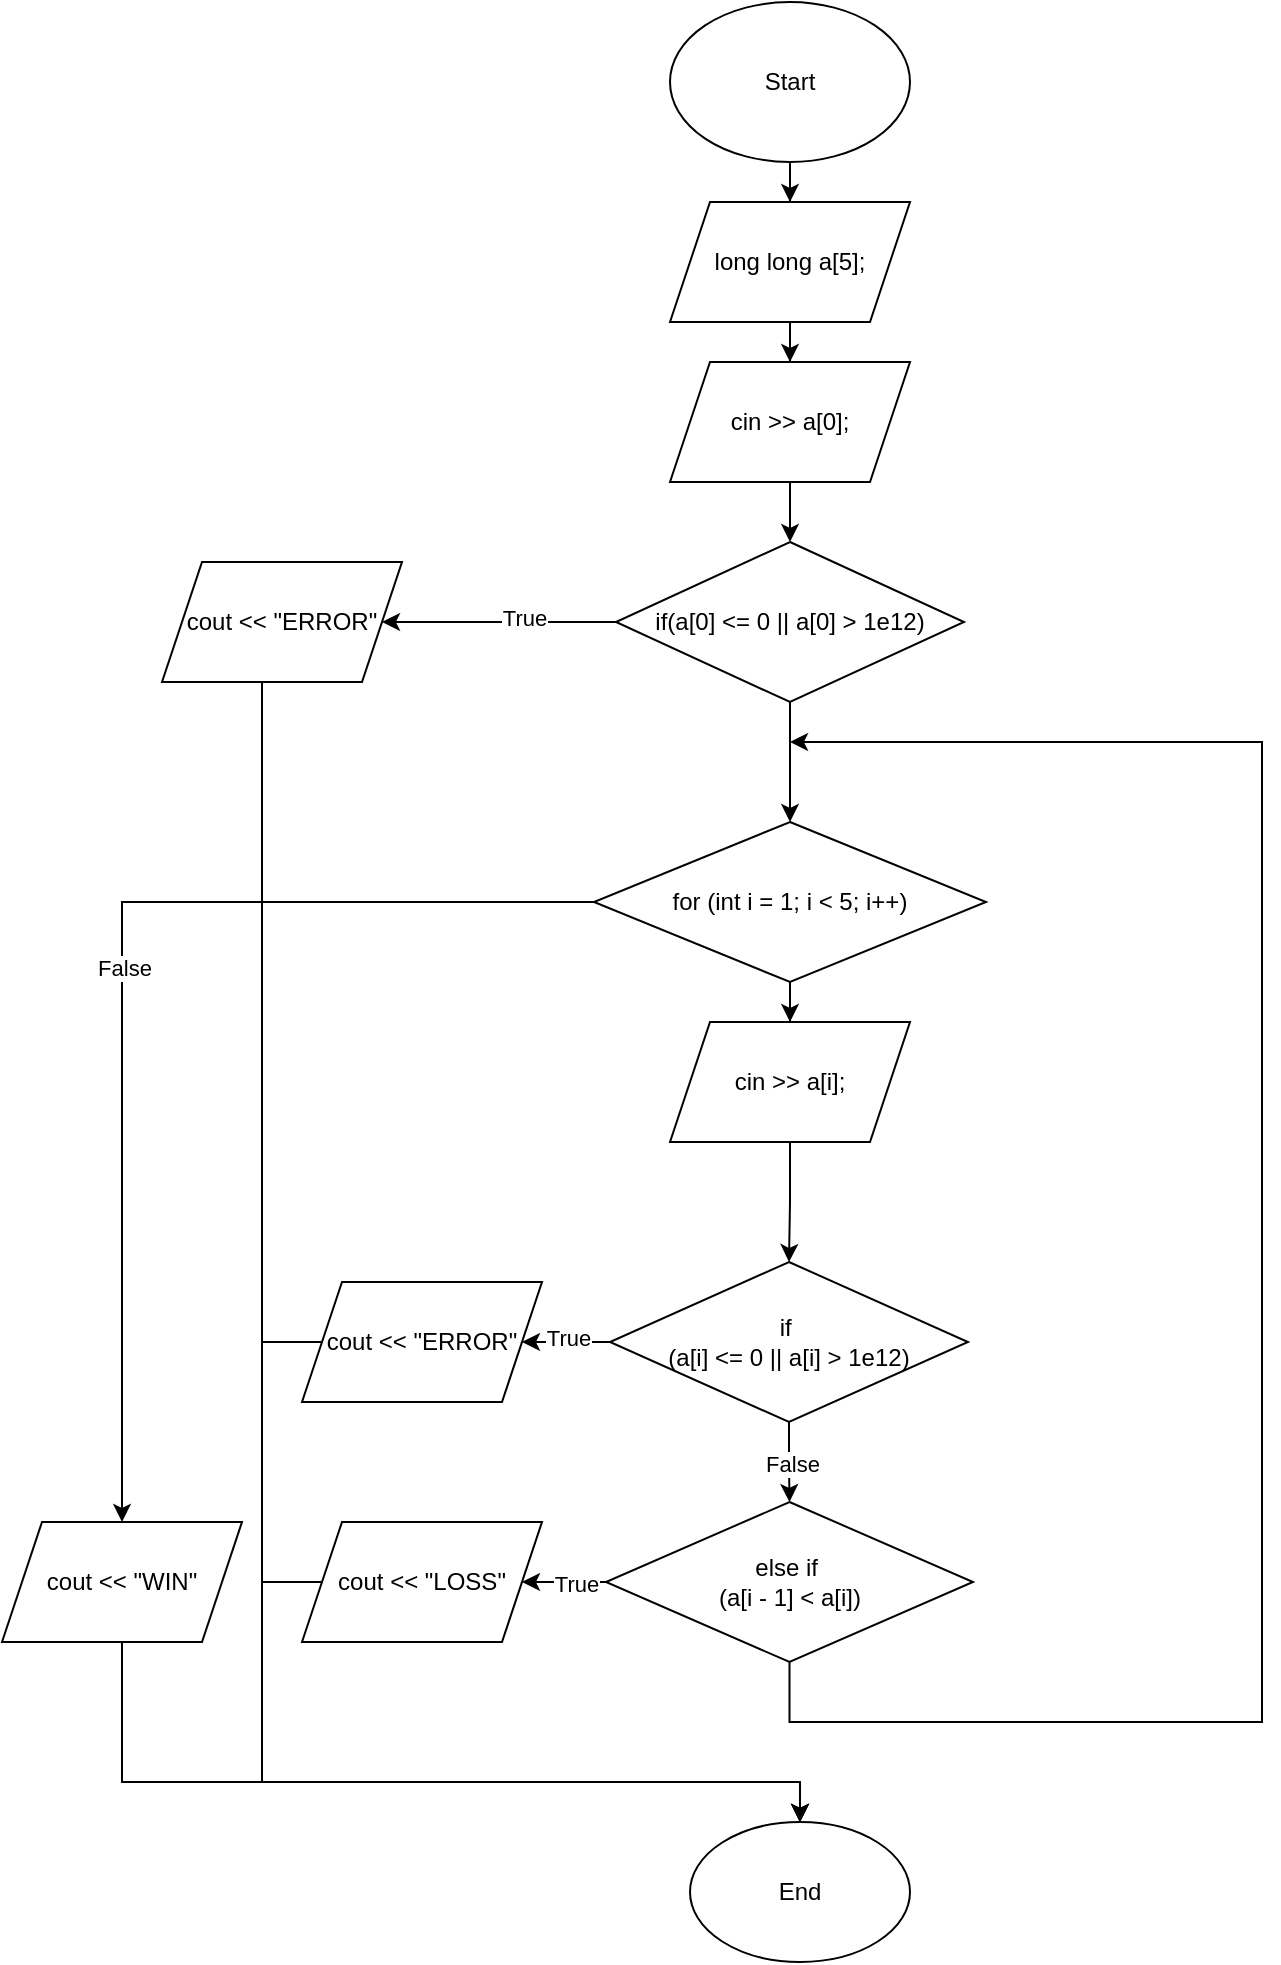 <mxfile version="24.7.17">
  <diagram name="Page-1" id="pVkmn3v7MCIhRTKhNpZ1">
    <mxGraphModel dx="1187" dy="2541" grid="1" gridSize="10" guides="1" tooltips="1" connect="1" arrows="1" fold="1" page="1" pageScale="1" pageWidth="827" pageHeight="1169" math="0" shadow="0">
      <root>
        <mxCell id="0" />
        <mxCell id="1" parent="0" />
        <mxCell id="Tm7bUbzxlXtxKHM9v3Qe-3" value="" style="edgeStyle=orthogonalEdgeStyle;rounded=0;orthogonalLoop=1;jettySize=auto;html=1;" edge="1" parent="1" source="Tm7bUbzxlXtxKHM9v3Qe-1" target="Tm7bUbzxlXtxKHM9v3Qe-2">
          <mxGeometry relative="1" as="geometry" />
        </mxCell>
        <mxCell id="Tm7bUbzxlXtxKHM9v3Qe-1" value="Start" style="ellipse;whiteSpace=wrap;html=1;" vertex="1" parent="1">
          <mxGeometry x="354" y="-10" width="120" height="80" as="geometry" />
        </mxCell>
        <mxCell id="Tm7bUbzxlXtxKHM9v3Qe-5" value="" style="edgeStyle=orthogonalEdgeStyle;rounded=0;orthogonalLoop=1;jettySize=auto;html=1;" edge="1" parent="1" source="Tm7bUbzxlXtxKHM9v3Qe-2" target="Tm7bUbzxlXtxKHM9v3Qe-4">
          <mxGeometry relative="1" as="geometry" />
        </mxCell>
        <mxCell id="Tm7bUbzxlXtxKHM9v3Qe-2" value="long long a[5];" style="shape=parallelogram;perimeter=parallelogramPerimeter;whiteSpace=wrap;html=1;fixedSize=1;" vertex="1" parent="1">
          <mxGeometry x="354" y="90" width="120" height="60" as="geometry" />
        </mxCell>
        <mxCell id="Tm7bUbzxlXtxKHM9v3Qe-7" value="" style="edgeStyle=orthogonalEdgeStyle;rounded=0;orthogonalLoop=1;jettySize=auto;html=1;" edge="1" parent="1" source="Tm7bUbzxlXtxKHM9v3Qe-4" target="Tm7bUbzxlXtxKHM9v3Qe-6">
          <mxGeometry relative="1" as="geometry" />
        </mxCell>
        <mxCell id="Tm7bUbzxlXtxKHM9v3Qe-4" value="cin &amp;gt;&amp;gt; a[0];" style="shape=parallelogram;perimeter=parallelogramPerimeter;whiteSpace=wrap;html=1;fixedSize=1;" vertex="1" parent="1">
          <mxGeometry x="354" y="170" width="120" height="60" as="geometry" />
        </mxCell>
        <mxCell id="Tm7bUbzxlXtxKHM9v3Qe-9" value="" style="edgeStyle=orthogonalEdgeStyle;rounded=0;orthogonalLoop=1;jettySize=auto;html=1;" edge="1" parent="1" source="Tm7bUbzxlXtxKHM9v3Qe-6" target="Tm7bUbzxlXtxKHM9v3Qe-8">
          <mxGeometry relative="1" as="geometry" />
        </mxCell>
        <mxCell id="Tm7bUbzxlXtxKHM9v3Qe-29" value="True" style="edgeLabel;html=1;align=center;verticalAlign=middle;resizable=0;points=[];" vertex="1" connectable="0" parent="Tm7bUbzxlXtxKHM9v3Qe-9">
          <mxGeometry x="-0.214" y="-2" relative="1" as="geometry">
            <mxPoint as="offset" />
          </mxGeometry>
        </mxCell>
        <mxCell id="Tm7bUbzxlXtxKHM9v3Qe-13" value="" style="edgeStyle=orthogonalEdgeStyle;rounded=0;orthogonalLoop=1;jettySize=auto;html=1;" edge="1" parent="1" source="Tm7bUbzxlXtxKHM9v3Qe-6" target="Tm7bUbzxlXtxKHM9v3Qe-12">
          <mxGeometry relative="1" as="geometry" />
        </mxCell>
        <mxCell id="Tm7bUbzxlXtxKHM9v3Qe-6" value="if(a[0] &amp;lt;= 0 || a[0] &amp;gt; 1e12)" style="rhombus;whiteSpace=wrap;html=1;" vertex="1" parent="1">
          <mxGeometry x="327" y="260" width="174" height="80" as="geometry" />
        </mxCell>
        <mxCell id="Tm7bUbzxlXtxKHM9v3Qe-10" style="edgeStyle=orthogonalEdgeStyle;rounded=0;orthogonalLoop=1;jettySize=auto;html=1;entryX=0.5;entryY=0;entryDx=0;entryDy=0;" edge="1" parent="1" source="Tm7bUbzxlXtxKHM9v3Qe-8" target="Tm7bUbzxlXtxKHM9v3Qe-43">
          <mxGeometry relative="1" as="geometry">
            <mxPoint x="160" y="710" as="targetPoint" />
            <Array as="points">
              <mxPoint x="150" y="880" />
              <mxPoint x="419" y="880" />
            </Array>
          </mxGeometry>
        </mxCell>
        <mxCell id="Tm7bUbzxlXtxKHM9v3Qe-8" value="cout &amp;lt;&amp;lt; &quot;ERROR&quot;" style="shape=parallelogram;perimeter=parallelogramPerimeter;whiteSpace=wrap;html=1;fixedSize=1;" vertex="1" parent="1">
          <mxGeometry x="100" y="270" width="120" height="60" as="geometry" />
        </mxCell>
        <mxCell id="Tm7bUbzxlXtxKHM9v3Qe-16" style="edgeStyle=orthogonalEdgeStyle;rounded=0;orthogonalLoop=1;jettySize=auto;html=1;" edge="1" parent="1" source="Tm7bUbzxlXtxKHM9v3Qe-12" target="Tm7bUbzxlXtxKHM9v3Qe-42">
          <mxGeometry relative="1" as="geometry">
            <mxPoint x="70" y="940" as="targetPoint" />
          </mxGeometry>
        </mxCell>
        <mxCell id="Tm7bUbzxlXtxKHM9v3Qe-28" value="False" style="edgeLabel;html=1;align=center;verticalAlign=middle;resizable=0;points=[];" vertex="1" connectable="0" parent="Tm7bUbzxlXtxKHM9v3Qe-16">
          <mxGeometry x="-0.014" y="1" relative="1" as="geometry">
            <mxPoint as="offset" />
          </mxGeometry>
        </mxCell>
        <mxCell id="Tm7bUbzxlXtxKHM9v3Qe-19" value="" style="edgeStyle=orthogonalEdgeStyle;rounded=0;orthogonalLoop=1;jettySize=auto;html=1;" edge="1" parent="1" source="Tm7bUbzxlXtxKHM9v3Qe-12" target="Tm7bUbzxlXtxKHM9v3Qe-18">
          <mxGeometry relative="1" as="geometry" />
        </mxCell>
        <mxCell id="Tm7bUbzxlXtxKHM9v3Qe-12" value="for (int i = 1; i &amp;lt; 5; i++)" style="rhombus;whiteSpace=wrap;html=1;" vertex="1" parent="1">
          <mxGeometry x="316" y="400" width="196" height="80" as="geometry" />
        </mxCell>
        <mxCell id="Tm7bUbzxlXtxKHM9v3Qe-21" value="" style="edgeStyle=orthogonalEdgeStyle;rounded=0;orthogonalLoop=1;jettySize=auto;html=1;" edge="1" parent="1" source="Tm7bUbzxlXtxKHM9v3Qe-18" target="Tm7bUbzxlXtxKHM9v3Qe-20">
          <mxGeometry relative="1" as="geometry" />
        </mxCell>
        <mxCell id="Tm7bUbzxlXtxKHM9v3Qe-18" value="cin &amp;gt;&amp;gt; a[i];" style="shape=parallelogram;perimeter=parallelogramPerimeter;whiteSpace=wrap;html=1;fixedSize=1;" vertex="1" parent="1">
          <mxGeometry x="354" y="500" width="120" height="60" as="geometry" />
        </mxCell>
        <mxCell id="Tm7bUbzxlXtxKHM9v3Qe-26" style="edgeStyle=orthogonalEdgeStyle;rounded=0;orthogonalLoop=1;jettySize=auto;html=1;" edge="1" parent="1" source="Tm7bUbzxlXtxKHM9v3Qe-20" target="Tm7bUbzxlXtxKHM9v3Qe-34">
          <mxGeometry relative="1" as="geometry">
            <mxPoint x="413.5" y="750" as="targetPoint" />
          </mxGeometry>
        </mxCell>
        <mxCell id="Tm7bUbzxlXtxKHM9v3Qe-33" value="False" style="edgeLabel;html=1;align=center;verticalAlign=middle;resizable=0;points=[];" vertex="1" connectable="0" parent="Tm7bUbzxlXtxKHM9v3Qe-26">
          <mxGeometry x="0.01" relative="1" as="geometry">
            <mxPoint x="1" as="offset" />
          </mxGeometry>
        </mxCell>
        <mxCell id="Tm7bUbzxlXtxKHM9v3Qe-31" value="" style="edgeStyle=orthogonalEdgeStyle;rounded=0;orthogonalLoop=1;jettySize=auto;html=1;" edge="1" parent="1" source="Tm7bUbzxlXtxKHM9v3Qe-20" target="Tm7bUbzxlXtxKHM9v3Qe-23">
          <mxGeometry relative="1" as="geometry" />
        </mxCell>
        <mxCell id="Tm7bUbzxlXtxKHM9v3Qe-32" value="True" style="edgeLabel;html=1;align=center;verticalAlign=middle;resizable=0;points=[];" vertex="1" connectable="0" parent="Tm7bUbzxlXtxKHM9v3Qe-31">
          <mxGeometry x="0.182" y="-2" relative="1" as="geometry">
            <mxPoint as="offset" />
          </mxGeometry>
        </mxCell>
        <mxCell id="Tm7bUbzxlXtxKHM9v3Qe-20" value="if&amp;nbsp;&lt;div&gt;(a[i] &amp;lt;= 0 || a[i] &amp;gt; 1e12)&lt;/div&gt;" style="rhombus;whiteSpace=wrap;html=1;" vertex="1" parent="1">
          <mxGeometry x="324" y="620" width="179" height="80" as="geometry" />
        </mxCell>
        <mxCell id="Tm7bUbzxlXtxKHM9v3Qe-25" style="edgeStyle=orthogonalEdgeStyle;rounded=0;orthogonalLoop=1;jettySize=auto;html=1;entryX=0.5;entryY=0;entryDx=0;entryDy=0;" edge="1" parent="1" source="Tm7bUbzxlXtxKHM9v3Qe-23" target="Tm7bUbzxlXtxKHM9v3Qe-43">
          <mxGeometry relative="1" as="geometry">
            <mxPoint x="120" y="660" as="targetPoint" />
            <Array as="points">
              <mxPoint x="150" y="660" />
              <mxPoint x="150" y="880" />
              <mxPoint x="419" y="880" />
            </Array>
          </mxGeometry>
        </mxCell>
        <mxCell id="Tm7bUbzxlXtxKHM9v3Qe-23" value="cout &amp;lt;&amp;lt; &quot;ERROR&quot;" style="shape=parallelogram;perimeter=parallelogramPerimeter;whiteSpace=wrap;html=1;fixedSize=1;" vertex="1" parent="1">
          <mxGeometry x="170" y="630" width="120" height="60" as="geometry" />
        </mxCell>
        <mxCell id="Tm7bUbzxlXtxKHM9v3Qe-35" style="edgeStyle=orthogonalEdgeStyle;rounded=0;orthogonalLoop=1;jettySize=auto;html=1;" edge="1" parent="1" source="Tm7bUbzxlXtxKHM9v3Qe-34" target="Tm7bUbzxlXtxKHM9v3Qe-37">
          <mxGeometry relative="1" as="geometry">
            <mxPoint x="270" y="780" as="targetPoint" />
          </mxGeometry>
        </mxCell>
        <mxCell id="Tm7bUbzxlXtxKHM9v3Qe-36" value="True" style="edgeLabel;html=1;align=center;verticalAlign=middle;resizable=0;points=[];" vertex="1" connectable="0" parent="Tm7bUbzxlXtxKHM9v3Qe-35">
          <mxGeometry x="-0.162" y="-1" relative="1" as="geometry">
            <mxPoint as="offset" />
          </mxGeometry>
        </mxCell>
        <mxCell id="Tm7bUbzxlXtxKHM9v3Qe-41" style="edgeStyle=orthogonalEdgeStyle;rounded=0;orthogonalLoop=1;jettySize=auto;html=1;" edge="1" parent="1" source="Tm7bUbzxlXtxKHM9v3Qe-34">
          <mxGeometry relative="1" as="geometry">
            <mxPoint x="414" y="360" as="targetPoint" />
            <Array as="points">
              <mxPoint x="414" y="850" />
              <mxPoint x="650" y="850" />
              <mxPoint x="650" y="360" />
            </Array>
          </mxGeometry>
        </mxCell>
        <mxCell id="Tm7bUbzxlXtxKHM9v3Qe-34" value="else if&amp;nbsp;&lt;div&gt;(a[i - 1] &amp;lt; a[i])&lt;/div&gt;" style="rhombus;whiteSpace=wrap;html=1;" vertex="1" parent="1">
          <mxGeometry x="322" y="740" width="183.5" height="80" as="geometry" />
        </mxCell>
        <mxCell id="Tm7bUbzxlXtxKHM9v3Qe-38" style="edgeStyle=orthogonalEdgeStyle;rounded=0;orthogonalLoop=1;jettySize=auto;html=1;entryX=0.5;entryY=0;entryDx=0;entryDy=0;" edge="1" parent="1" source="Tm7bUbzxlXtxKHM9v3Qe-37" target="Tm7bUbzxlXtxKHM9v3Qe-43">
          <mxGeometry relative="1" as="geometry">
            <mxPoint x="110" y="780" as="targetPoint" />
            <Array as="points">
              <mxPoint x="150" y="780" />
              <mxPoint x="150" y="880" />
              <mxPoint x="419" y="880" />
            </Array>
          </mxGeometry>
        </mxCell>
        <mxCell id="Tm7bUbzxlXtxKHM9v3Qe-37" value="cout &amp;lt;&amp;lt; &quot;LOSS&quot;" style="shape=parallelogram;perimeter=parallelogramPerimeter;whiteSpace=wrap;html=1;fixedSize=1;" vertex="1" parent="1">
          <mxGeometry x="170" y="750" width="120" height="60" as="geometry" />
        </mxCell>
        <mxCell id="Tm7bUbzxlXtxKHM9v3Qe-44" value="" style="edgeStyle=orthogonalEdgeStyle;rounded=0;orthogonalLoop=1;jettySize=auto;html=1;" edge="1" parent="1" source="Tm7bUbzxlXtxKHM9v3Qe-42" target="Tm7bUbzxlXtxKHM9v3Qe-43">
          <mxGeometry relative="1" as="geometry">
            <Array as="points">
              <mxPoint x="80" y="880" />
            </Array>
          </mxGeometry>
        </mxCell>
        <mxCell id="Tm7bUbzxlXtxKHM9v3Qe-42" value="cout &amp;lt;&amp;lt; &quot;WIN&quot;" style="shape=parallelogram;perimeter=parallelogramPerimeter;whiteSpace=wrap;html=1;fixedSize=1;" vertex="1" parent="1">
          <mxGeometry x="20" y="750" width="120" height="60" as="geometry" />
        </mxCell>
        <mxCell id="Tm7bUbzxlXtxKHM9v3Qe-43" value="End" style="ellipse;whiteSpace=wrap;html=1;" vertex="1" parent="1">
          <mxGeometry x="364" y="900" width="110" height="70" as="geometry" />
        </mxCell>
      </root>
    </mxGraphModel>
  </diagram>
</mxfile>
